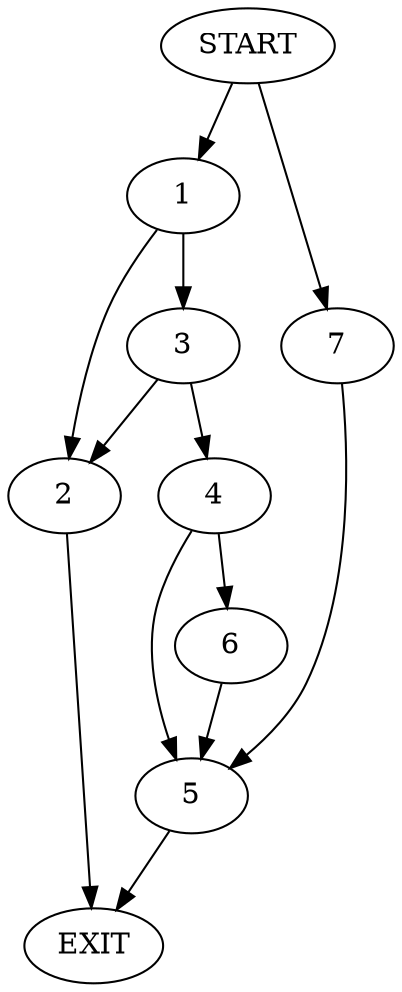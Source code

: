 digraph {
0 [label="START"]
8 [label="EXIT"]
0 -> 1
1 -> 2
1 -> 3
2 -> 8
3 -> 2
3 -> 4
4 -> 5
4 -> 6
6 -> 5
5 -> 8
0 -> 7
7 -> 5
}
